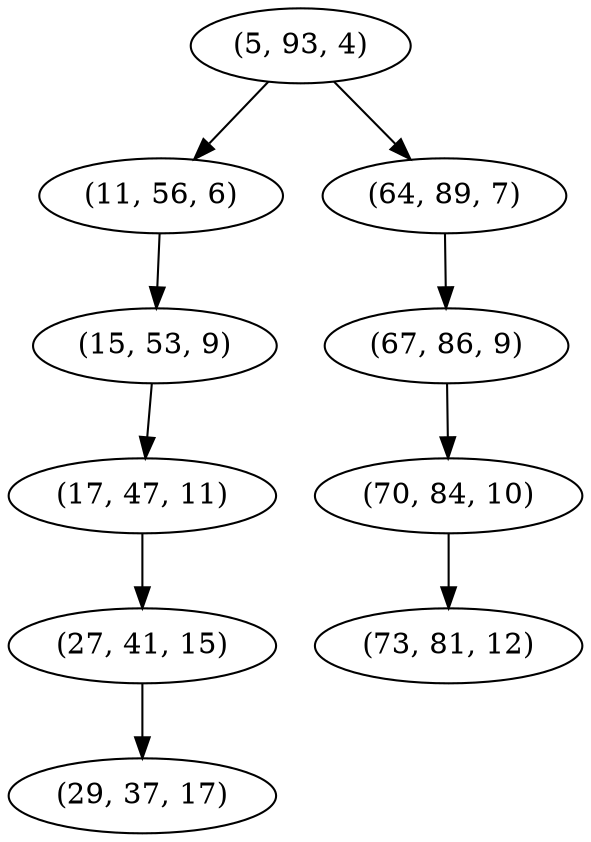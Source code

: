 digraph tree {
    "(5, 93, 4)";
    "(11, 56, 6)";
    "(15, 53, 9)";
    "(17, 47, 11)";
    "(27, 41, 15)";
    "(29, 37, 17)";
    "(64, 89, 7)";
    "(67, 86, 9)";
    "(70, 84, 10)";
    "(73, 81, 12)";
    "(5, 93, 4)" -> "(11, 56, 6)";
    "(5, 93, 4)" -> "(64, 89, 7)";
    "(11, 56, 6)" -> "(15, 53, 9)";
    "(15, 53, 9)" -> "(17, 47, 11)";
    "(17, 47, 11)" -> "(27, 41, 15)";
    "(27, 41, 15)" -> "(29, 37, 17)";
    "(64, 89, 7)" -> "(67, 86, 9)";
    "(67, 86, 9)" -> "(70, 84, 10)";
    "(70, 84, 10)" -> "(73, 81, 12)";
}
